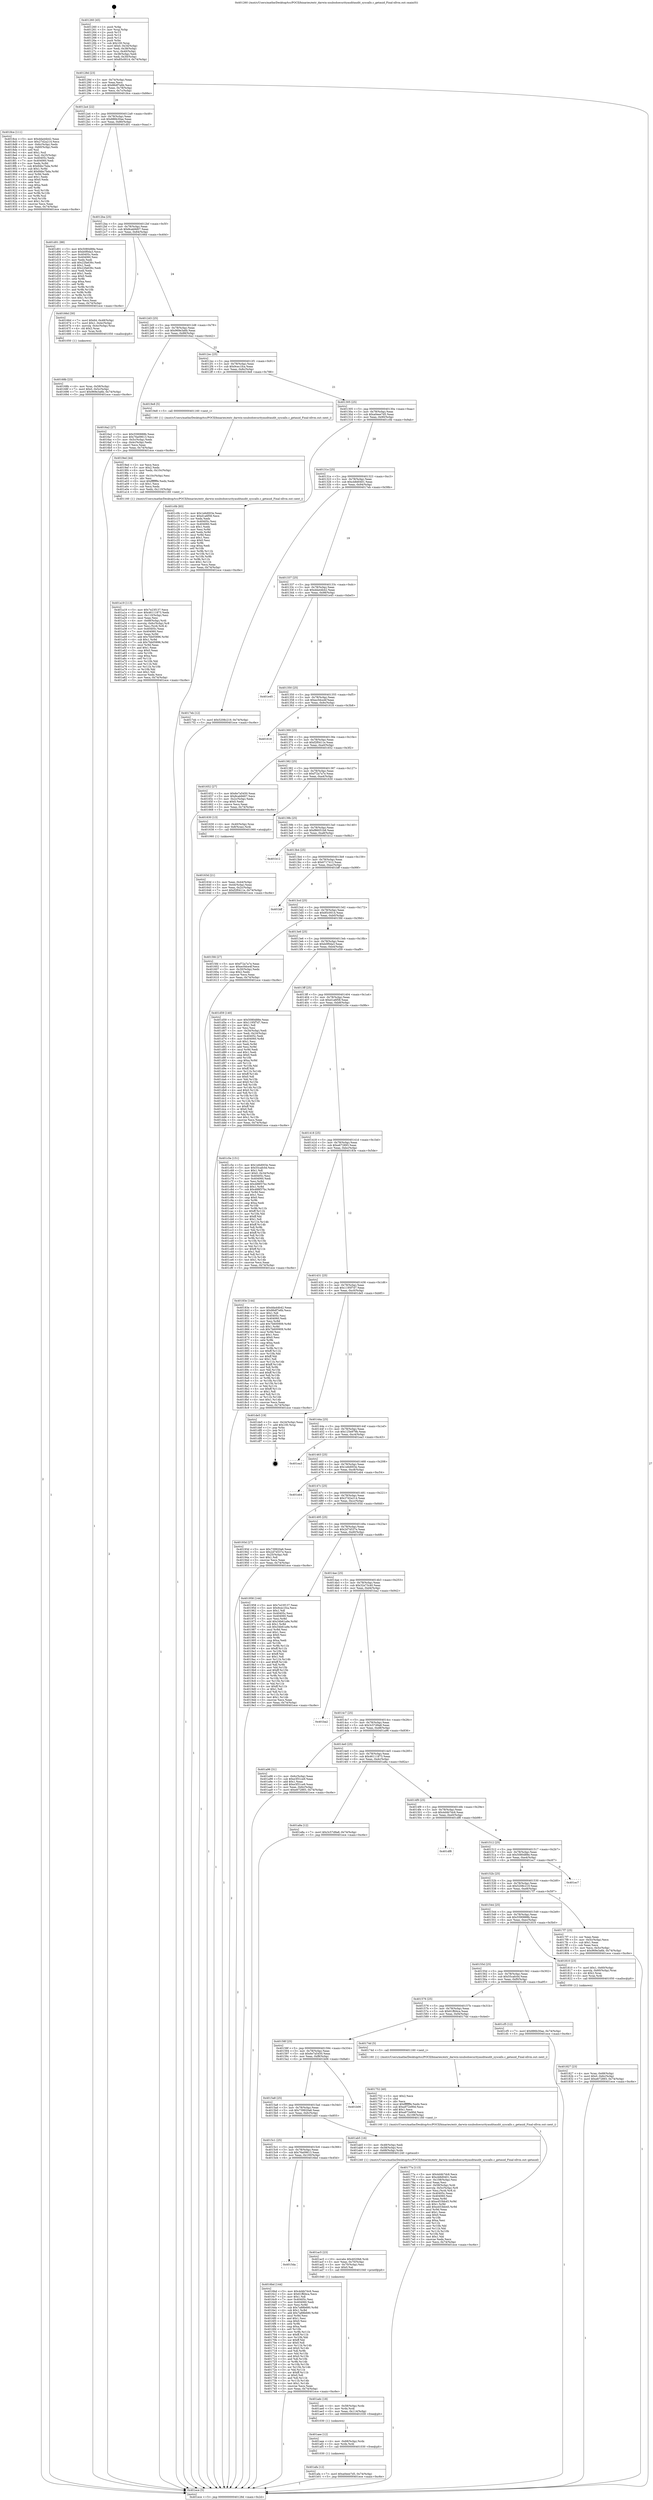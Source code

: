 digraph "0x401260" {
  label = "0x401260 (/mnt/c/Users/mathe/Desktop/tcc/POCII/binaries/extr_darwin-xnubsdsecurityauditaudit_syscalls.c_getauid_Final-ollvm.out::main(0))"
  labelloc = "t"
  node[shape=record]

  Entry [label="",width=0.3,height=0.3,shape=circle,fillcolor=black,style=filled]
  "0x40128d" [label="{
     0x40128d [23]\l
     | [instrs]\l
     &nbsp;&nbsp;0x40128d \<+3\>: mov -0x74(%rbp),%eax\l
     &nbsp;&nbsp;0x401290 \<+2\>: mov %eax,%ecx\l
     &nbsp;&nbsp;0x401292 \<+6\>: sub $0x86df7e6b,%ecx\l
     &nbsp;&nbsp;0x401298 \<+3\>: mov %eax,-0x78(%rbp)\l
     &nbsp;&nbsp;0x40129b \<+3\>: mov %ecx,-0x7c(%rbp)\l
     &nbsp;&nbsp;0x40129e \<+6\>: je 00000000004018ce \<main+0x66e\>\l
  }"]
  "0x4018ce" [label="{
     0x4018ce [111]\l
     | [instrs]\l
     &nbsp;&nbsp;0x4018ce \<+5\>: mov $0xdda44b42,%eax\l
     &nbsp;&nbsp;0x4018d3 \<+5\>: mov $0x27d2a214,%ecx\l
     &nbsp;&nbsp;0x4018d8 \<+3\>: mov -0x6c(%rbp),%edx\l
     &nbsp;&nbsp;0x4018db \<+3\>: cmp -0x60(%rbp),%edx\l
     &nbsp;&nbsp;0x4018de \<+4\>: setl %sil\l
     &nbsp;&nbsp;0x4018e2 \<+4\>: and $0x1,%sil\l
     &nbsp;&nbsp;0x4018e6 \<+4\>: mov %sil,-0x25(%rbp)\l
     &nbsp;&nbsp;0x4018ea \<+7\>: mov 0x40405c,%edx\l
     &nbsp;&nbsp;0x4018f1 \<+7\>: mov 0x404060,%edi\l
     &nbsp;&nbsp;0x4018f8 \<+3\>: mov %edx,%r8d\l
     &nbsp;&nbsp;0x4018fb \<+7\>: sub $0x84bc7bda,%r8d\l
     &nbsp;&nbsp;0x401902 \<+4\>: sub $0x1,%r8d\l
     &nbsp;&nbsp;0x401906 \<+7\>: add $0x84bc7bda,%r8d\l
     &nbsp;&nbsp;0x40190d \<+4\>: imul %r8d,%edx\l
     &nbsp;&nbsp;0x401911 \<+3\>: and $0x1,%edx\l
     &nbsp;&nbsp;0x401914 \<+3\>: cmp $0x0,%edx\l
     &nbsp;&nbsp;0x401917 \<+4\>: sete %sil\l
     &nbsp;&nbsp;0x40191b \<+3\>: cmp $0xa,%edi\l
     &nbsp;&nbsp;0x40191e \<+4\>: setl %r9b\l
     &nbsp;&nbsp;0x401922 \<+3\>: mov %sil,%r10b\l
     &nbsp;&nbsp;0x401925 \<+3\>: and %r9b,%r10b\l
     &nbsp;&nbsp;0x401928 \<+3\>: xor %r9b,%sil\l
     &nbsp;&nbsp;0x40192b \<+3\>: or %sil,%r10b\l
     &nbsp;&nbsp;0x40192e \<+4\>: test $0x1,%r10b\l
     &nbsp;&nbsp;0x401932 \<+3\>: cmovne %ecx,%eax\l
     &nbsp;&nbsp;0x401935 \<+3\>: mov %eax,-0x74(%rbp)\l
     &nbsp;&nbsp;0x401938 \<+5\>: jmp 0000000000401ece \<main+0xc6e\>\l
  }"]
  "0x4012a4" [label="{
     0x4012a4 [22]\l
     | [instrs]\l
     &nbsp;&nbsp;0x4012a4 \<+5\>: jmp 00000000004012a9 \<main+0x49\>\l
     &nbsp;&nbsp;0x4012a9 \<+3\>: mov -0x78(%rbp),%eax\l
     &nbsp;&nbsp;0x4012ac \<+5\>: sub $0x886b30ae,%eax\l
     &nbsp;&nbsp;0x4012b1 \<+3\>: mov %eax,-0x80(%rbp)\l
     &nbsp;&nbsp;0x4012b4 \<+6\>: je 0000000000401d01 \<main+0xaa1\>\l
  }"]
  Exit [label="",width=0.3,height=0.3,shape=circle,fillcolor=black,style=filled,peripheries=2]
  "0x401d01" [label="{
     0x401d01 [88]\l
     | [instrs]\l
     &nbsp;&nbsp;0x401d01 \<+5\>: mov $0x5080d88e,%eax\l
     &nbsp;&nbsp;0x401d06 \<+5\>: mov $0xb0f0da3,%ecx\l
     &nbsp;&nbsp;0x401d0b \<+7\>: mov 0x40405c,%edx\l
     &nbsp;&nbsp;0x401d12 \<+7\>: mov 0x404060,%esi\l
     &nbsp;&nbsp;0x401d19 \<+2\>: mov %edx,%edi\l
     &nbsp;&nbsp;0x401d1b \<+6\>: add $0x22fa636c,%edi\l
     &nbsp;&nbsp;0x401d21 \<+3\>: sub $0x1,%edi\l
     &nbsp;&nbsp;0x401d24 \<+6\>: sub $0x22fa636c,%edi\l
     &nbsp;&nbsp;0x401d2a \<+3\>: imul %edi,%edx\l
     &nbsp;&nbsp;0x401d2d \<+3\>: and $0x1,%edx\l
     &nbsp;&nbsp;0x401d30 \<+3\>: cmp $0x0,%edx\l
     &nbsp;&nbsp;0x401d33 \<+4\>: sete %r8b\l
     &nbsp;&nbsp;0x401d37 \<+3\>: cmp $0xa,%esi\l
     &nbsp;&nbsp;0x401d3a \<+4\>: setl %r9b\l
     &nbsp;&nbsp;0x401d3e \<+3\>: mov %r8b,%r10b\l
     &nbsp;&nbsp;0x401d41 \<+3\>: and %r9b,%r10b\l
     &nbsp;&nbsp;0x401d44 \<+3\>: xor %r9b,%r8b\l
     &nbsp;&nbsp;0x401d47 \<+3\>: or %r8b,%r10b\l
     &nbsp;&nbsp;0x401d4a \<+4\>: test $0x1,%r10b\l
     &nbsp;&nbsp;0x401d4e \<+3\>: cmovne %ecx,%eax\l
     &nbsp;&nbsp;0x401d51 \<+3\>: mov %eax,-0x74(%rbp)\l
     &nbsp;&nbsp;0x401d54 \<+5\>: jmp 0000000000401ece \<main+0xc6e\>\l
  }"]
  "0x4012ba" [label="{
     0x4012ba [25]\l
     | [instrs]\l
     &nbsp;&nbsp;0x4012ba \<+5\>: jmp 00000000004012bf \<main+0x5f\>\l
     &nbsp;&nbsp;0x4012bf \<+3\>: mov -0x78(%rbp),%eax\l
     &nbsp;&nbsp;0x4012c2 \<+5\>: sub $0x8cab9d07,%eax\l
     &nbsp;&nbsp;0x4012c7 \<+6\>: mov %eax,-0x84(%rbp)\l
     &nbsp;&nbsp;0x4012cd \<+6\>: je 000000000040166d \<main+0x40d\>\l
  }"]
  "0x401afa" [label="{
     0x401afa [12]\l
     | [instrs]\l
     &nbsp;&nbsp;0x401afa \<+7\>: movl $0xa0eee7d5,-0x74(%rbp)\l
     &nbsp;&nbsp;0x401b01 \<+5\>: jmp 0000000000401ece \<main+0xc6e\>\l
  }"]
  "0x40166d" [label="{
     0x40166d [30]\l
     | [instrs]\l
     &nbsp;&nbsp;0x40166d \<+7\>: movl $0x64,-0x48(%rbp)\l
     &nbsp;&nbsp;0x401674 \<+7\>: movl $0x1,-0x4c(%rbp)\l
     &nbsp;&nbsp;0x40167b \<+4\>: movslq -0x4c(%rbp),%rax\l
     &nbsp;&nbsp;0x40167f \<+4\>: shl $0x2,%rax\l
     &nbsp;&nbsp;0x401683 \<+3\>: mov %rax,%rdi\l
     &nbsp;&nbsp;0x401686 \<+5\>: call 0000000000401050 \<malloc@plt\>\l
     | [calls]\l
     &nbsp;&nbsp;0x401050 \{1\} (unknown)\l
  }"]
  "0x4012d3" [label="{
     0x4012d3 [25]\l
     | [instrs]\l
     &nbsp;&nbsp;0x4012d3 \<+5\>: jmp 00000000004012d8 \<main+0x78\>\l
     &nbsp;&nbsp;0x4012d8 \<+3\>: mov -0x78(%rbp),%eax\l
     &nbsp;&nbsp;0x4012db \<+5\>: sub $0x969e3a6b,%eax\l
     &nbsp;&nbsp;0x4012e0 \<+6\>: mov %eax,-0x88(%rbp)\l
     &nbsp;&nbsp;0x4012e6 \<+6\>: je 00000000004016a2 \<main+0x442\>\l
  }"]
  "0x401aee" [label="{
     0x401aee [12]\l
     | [instrs]\l
     &nbsp;&nbsp;0x401aee \<+4\>: mov -0x68(%rbp),%rdx\l
     &nbsp;&nbsp;0x401af2 \<+3\>: mov %rdx,%rdi\l
     &nbsp;&nbsp;0x401af5 \<+5\>: call 0000000000401030 \<free@plt\>\l
     | [calls]\l
     &nbsp;&nbsp;0x401030 \{1\} (unknown)\l
  }"]
  "0x4016a2" [label="{
     0x4016a2 [27]\l
     | [instrs]\l
     &nbsp;&nbsp;0x4016a2 \<+5\>: mov $0x5590888b,%eax\l
     &nbsp;&nbsp;0x4016a7 \<+5\>: mov $0x76a09613,%ecx\l
     &nbsp;&nbsp;0x4016ac \<+3\>: mov -0x5c(%rbp),%edx\l
     &nbsp;&nbsp;0x4016af \<+3\>: cmp -0x4c(%rbp),%edx\l
     &nbsp;&nbsp;0x4016b2 \<+3\>: cmovl %ecx,%eax\l
     &nbsp;&nbsp;0x4016b5 \<+3\>: mov %eax,-0x74(%rbp)\l
     &nbsp;&nbsp;0x4016b8 \<+5\>: jmp 0000000000401ece \<main+0xc6e\>\l
  }"]
  "0x4012ec" [label="{
     0x4012ec [25]\l
     | [instrs]\l
     &nbsp;&nbsp;0x4012ec \<+5\>: jmp 00000000004012f1 \<main+0x91\>\l
     &nbsp;&nbsp;0x4012f1 \<+3\>: mov -0x78(%rbp),%eax\l
     &nbsp;&nbsp;0x4012f4 \<+5\>: sub $0x9cec1fca,%eax\l
     &nbsp;&nbsp;0x4012f9 \<+6\>: mov %eax,-0x8c(%rbp)\l
     &nbsp;&nbsp;0x4012ff \<+6\>: je 00000000004019e8 \<main+0x788\>\l
  }"]
  "0x401adc" [label="{
     0x401adc [18]\l
     | [instrs]\l
     &nbsp;&nbsp;0x401adc \<+4\>: mov -0x58(%rbp),%rdx\l
     &nbsp;&nbsp;0x401ae0 \<+3\>: mov %rdx,%rdi\l
     &nbsp;&nbsp;0x401ae3 \<+6\>: mov %eax,-0x114(%rbp)\l
     &nbsp;&nbsp;0x401ae9 \<+5\>: call 0000000000401030 \<free@plt\>\l
     | [calls]\l
     &nbsp;&nbsp;0x401030 \{1\} (unknown)\l
  }"]
  "0x4019e8" [label="{
     0x4019e8 [5]\l
     | [instrs]\l
     &nbsp;&nbsp;0x4019e8 \<+5\>: call 0000000000401160 \<next_i\>\l
     | [calls]\l
     &nbsp;&nbsp;0x401160 \{1\} (/mnt/c/Users/mathe/Desktop/tcc/POCII/binaries/extr_darwin-xnubsdsecurityauditaudit_syscalls.c_getauid_Final-ollvm.out::next_i)\l
  }"]
  "0x401305" [label="{
     0x401305 [25]\l
     | [instrs]\l
     &nbsp;&nbsp;0x401305 \<+5\>: jmp 000000000040130a \<main+0xaa\>\l
     &nbsp;&nbsp;0x40130a \<+3\>: mov -0x78(%rbp),%eax\l
     &nbsp;&nbsp;0x40130d \<+5\>: sub $0xa0eee7d5,%eax\l
     &nbsp;&nbsp;0x401312 \<+6\>: mov %eax,-0x90(%rbp)\l
     &nbsp;&nbsp;0x401318 \<+6\>: je 0000000000401c0b \<main+0x9ab\>\l
  }"]
  "0x401ac5" [label="{
     0x401ac5 [23]\l
     | [instrs]\l
     &nbsp;&nbsp;0x401ac5 \<+10\>: movabs $0x4020b6,%rdi\l
     &nbsp;&nbsp;0x401acf \<+3\>: mov %eax,-0x70(%rbp)\l
     &nbsp;&nbsp;0x401ad2 \<+3\>: mov -0x70(%rbp),%esi\l
     &nbsp;&nbsp;0x401ad5 \<+2\>: mov $0x0,%al\l
     &nbsp;&nbsp;0x401ad7 \<+5\>: call 0000000000401040 \<printf@plt\>\l
     | [calls]\l
     &nbsp;&nbsp;0x401040 \{1\} (unknown)\l
  }"]
  "0x401c0b" [label="{
     0x401c0b [83]\l
     | [instrs]\l
     &nbsp;&nbsp;0x401c0b \<+5\>: mov $0x1e6d003e,%eax\l
     &nbsp;&nbsp;0x401c10 \<+5\>: mov $0xd1a6f58,%ecx\l
     &nbsp;&nbsp;0x401c15 \<+2\>: xor %edx,%edx\l
     &nbsp;&nbsp;0x401c17 \<+7\>: mov 0x40405c,%esi\l
     &nbsp;&nbsp;0x401c1e \<+7\>: mov 0x404060,%edi\l
     &nbsp;&nbsp;0x401c25 \<+3\>: sub $0x1,%edx\l
     &nbsp;&nbsp;0x401c28 \<+3\>: mov %esi,%r8d\l
     &nbsp;&nbsp;0x401c2b \<+3\>: add %edx,%r8d\l
     &nbsp;&nbsp;0x401c2e \<+4\>: imul %r8d,%esi\l
     &nbsp;&nbsp;0x401c32 \<+3\>: and $0x1,%esi\l
     &nbsp;&nbsp;0x401c35 \<+3\>: cmp $0x0,%esi\l
     &nbsp;&nbsp;0x401c38 \<+4\>: sete %r9b\l
     &nbsp;&nbsp;0x401c3c \<+3\>: cmp $0xa,%edi\l
     &nbsp;&nbsp;0x401c3f \<+4\>: setl %r10b\l
     &nbsp;&nbsp;0x401c43 \<+3\>: mov %r9b,%r11b\l
     &nbsp;&nbsp;0x401c46 \<+3\>: and %r10b,%r11b\l
     &nbsp;&nbsp;0x401c49 \<+3\>: xor %r10b,%r9b\l
     &nbsp;&nbsp;0x401c4c \<+3\>: or %r9b,%r11b\l
     &nbsp;&nbsp;0x401c4f \<+4\>: test $0x1,%r11b\l
     &nbsp;&nbsp;0x401c53 \<+3\>: cmovne %ecx,%eax\l
     &nbsp;&nbsp;0x401c56 \<+3\>: mov %eax,-0x74(%rbp)\l
     &nbsp;&nbsp;0x401c59 \<+5\>: jmp 0000000000401ece \<main+0xc6e\>\l
  }"]
  "0x40131e" [label="{
     0x40131e [25]\l
     | [instrs]\l
     &nbsp;&nbsp;0x40131e \<+5\>: jmp 0000000000401323 \<main+0xc3\>\l
     &nbsp;&nbsp;0x401323 \<+3\>: mov -0x78(%rbp),%eax\l
     &nbsp;&nbsp;0x401326 \<+5\>: sub $0xcb8d0401,%eax\l
     &nbsp;&nbsp;0x40132b \<+6\>: mov %eax,-0x94(%rbp)\l
     &nbsp;&nbsp;0x401331 \<+6\>: je 00000000004017eb \<main+0x58b\>\l
  }"]
  "0x401a19" [label="{
     0x401a19 [113]\l
     | [instrs]\l
     &nbsp;&nbsp;0x401a19 \<+5\>: mov $0x7e23f137,%ecx\l
     &nbsp;&nbsp;0x401a1e \<+5\>: mov $0x46111873,%edx\l
     &nbsp;&nbsp;0x401a23 \<+6\>: mov -0x110(%rbp),%esi\l
     &nbsp;&nbsp;0x401a29 \<+3\>: imul %eax,%esi\l
     &nbsp;&nbsp;0x401a2c \<+4\>: mov -0x68(%rbp),%rdi\l
     &nbsp;&nbsp;0x401a30 \<+4\>: movslq -0x6c(%rbp),%r8\l
     &nbsp;&nbsp;0x401a34 \<+4\>: mov %esi,(%rdi,%r8,4)\l
     &nbsp;&nbsp;0x401a38 \<+7\>: mov 0x40405c,%eax\l
     &nbsp;&nbsp;0x401a3f \<+7\>: mov 0x404060,%esi\l
     &nbsp;&nbsp;0x401a46 \<+3\>: mov %eax,%r9d\l
     &nbsp;&nbsp;0x401a49 \<+7\>: add $0x7bb05896,%r9d\l
     &nbsp;&nbsp;0x401a50 \<+4\>: sub $0x1,%r9d\l
     &nbsp;&nbsp;0x401a54 \<+7\>: sub $0x7bb05896,%r9d\l
     &nbsp;&nbsp;0x401a5b \<+4\>: imul %r9d,%eax\l
     &nbsp;&nbsp;0x401a5f \<+3\>: and $0x1,%eax\l
     &nbsp;&nbsp;0x401a62 \<+3\>: cmp $0x0,%eax\l
     &nbsp;&nbsp;0x401a65 \<+4\>: sete %r10b\l
     &nbsp;&nbsp;0x401a69 \<+3\>: cmp $0xa,%esi\l
     &nbsp;&nbsp;0x401a6c \<+4\>: setl %r11b\l
     &nbsp;&nbsp;0x401a70 \<+3\>: mov %r10b,%bl\l
     &nbsp;&nbsp;0x401a73 \<+3\>: and %r11b,%bl\l
     &nbsp;&nbsp;0x401a76 \<+3\>: xor %r11b,%r10b\l
     &nbsp;&nbsp;0x401a79 \<+3\>: or %r10b,%bl\l
     &nbsp;&nbsp;0x401a7c \<+3\>: test $0x1,%bl\l
     &nbsp;&nbsp;0x401a7f \<+3\>: cmovne %edx,%ecx\l
     &nbsp;&nbsp;0x401a82 \<+3\>: mov %ecx,-0x74(%rbp)\l
     &nbsp;&nbsp;0x401a85 \<+5\>: jmp 0000000000401ece \<main+0xc6e\>\l
  }"]
  "0x4017eb" [label="{
     0x4017eb [12]\l
     | [instrs]\l
     &nbsp;&nbsp;0x4017eb \<+7\>: movl $0x5208c219,-0x74(%rbp)\l
     &nbsp;&nbsp;0x4017f2 \<+5\>: jmp 0000000000401ece \<main+0xc6e\>\l
  }"]
  "0x401337" [label="{
     0x401337 [25]\l
     | [instrs]\l
     &nbsp;&nbsp;0x401337 \<+5\>: jmp 000000000040133c \<main+0xdc\>\l
     &nbsp;&nbsp;0x40133c \<+3\>: mov -0x78(%rbp),%eax\l
     &nbsp;&nbsp;0x40133f \<+5\>: sub $0xdda44b42,%eax\l
     &nbsp;&nbsp;0x401344 \<+6\>: mov %eax,-0x98(%rbp)\l
     &nbsp;&nbsp;0x40134a \<+6\>: je 0000000000401e45 \<main+0xbe5\>\l
  }"]
  "0x4019ed" [label="{
     0x4019ed [44]\l
     | [instrs]\l
     &nbsp;&nbsp;0x4019ed \<+2\>: xor %ecx,%ecx\l
     &nbsp;&nbsp;0x4019ef \<+5\>: mov $0x2,%edx\l
     &nbsp;&nbsp;0x4019f4 \<+6\>: mov %edx,-0x10c(%rbp)\l
     &nbsp;&nbsp;0x4019fa \<+1\>: cltd\l
     &nbsp;&nbsp;0x4019fb \<+6\>: mov -0x10c(%rbp),%esi\l
     &nbsp;&nbsp;0x401a01 \<+2\>: idiv %esi\l
     &nbsp;&nbsp;0x401a03 \<+6\>: imul $0xfffffffe,%edx,%edx\l
     &nbsp;&nbsp;0x401a09 \<+3\>: sub $0x1,%ecx\l
     &nbsp;&nbsp;0x401a0c \<+2\>: sub %ecx,%edx\l
     &nbsp;&nbsp;0x401a0e \<+6\>: mov %edx,-0x110(%rbp)\l
     &nbsp;&nbsp;0x401a14 \<+5\>: call 0000000000401160 \<next_i\>\l
     | [calls]\l
     &nbsp;&nbsp;0x401160 \{1\} (/mnt/c/Users/mathe/Desktop/tcc/POCII/binaries/extr_darwin-xnubsdsecurityauditaudit_syscalls.c_getauid_Final-ollvm.out::next_i)\l
  }"]
  "0x401e45" [label="{
     0x401e45\l
  }", style=dashed]
  "0x401350" [label="{
     0x401350 [25]\l
     | [instrs]\l
     &nbsp;&nbsp;0x401350 \<+5\>: jmp 0000000000401355 \<main+0xf5\>\l
     &nbsp;&nbsp;0x401355 \<+3\>: mov -0x78(%rbp),%eax\l
     &nbsp;&nbsp;0x401358 \<+5\>: sub $0xec0dce4f,%eax\l
     &nbsp;&nbsp;0x40135d \<+6\>: mov %eax,-0x9c(%rbp)\l
     &nbsp;&nbsp;0x401363 \<+6\>: je 0000000000401618 \<main+0x3b8\>\l
  }"]
  "0x401827" [label="{
     0x401827 [23]\l
     | [instrs]\l
     &nbsp;&nbsp;0x401827 \<+4\>: mov %rax,-0x68(%rbp)\l
     &nbsp;&nbsp;0x40182b \<+7\>: movl $0x0,-0x6c(%rbp)\l
     &nbsp;&nbsp;0x401832 \<+7\>: movl $0xe672893,-0x74(%rbp)\l
     &nbsp;&nbsp;0x401839 \<+5\>: jmp 0000000000401ece \<main+0xc6e\>\l
  }"]
  "0x401618" [label="{
     0x401618\l
  }", style=dashed]
  "0x401369" [label="{
     0x401369 [25]\l
     | [instrs]\l
     &nbsp;&nbsp;0x401369 \<+5\>: jmp 000000000040136e \<main+0x10e\>\l
     &nbsp;&nbsp;0x40136e \<+3\>: mov -0x78(%rbp),%eax\l
     &nbsp;&nbsp;0x401371 \<+5\>: sub $0xf2f0411e,%eax\l
     &nbsp;&nbsp;0x401376 \<+6\>: mov %eax,-0xa0(%rbp)\l
     &nbsp;&nbsp;0x40137c \<+6\>: je 0000000000401652 \<main+0x3f2\>\l
  }"]
  "0x40177a" [label="{
     0x40177a [113]\l
     | [instrs]\l
     &nbsp;&nbsp;0x40177a \<+5\>: mov $0x4d4b7dc6,%ecx\l
     &nbsp;&nbsp;0x40177f \<+5\>: mov $0xcb8d0401,%edx\l
     &nbsp;&nbsp;0x401784 \<+6\>: mov -0x108(%rbp),%esi\l
     &nbsp;&nbsp;0x40178a \<+3\>: imul %eax,%esi\l
     &nbsp;&nbsp;0x40178d \<+4\>: mov -0x58(%rbp),%rdi\l
     &nbsp;&nbsp;0x401791 \<+4\>: movslq -0x5c(%rbp),%r8\l
     &nbsp;&nbsp;0x401795 \<+4\>: mov %esi,(%rdi,%r8,4)\l
     &nbsp;&nbsp;0x401799 \<+7\>: mov 0x40405c,%eax\l
     &nbsp;&nbsp;0x4017a0 \<+7\>: mov 0x404060,%esi\l
     &nbsp;&nbsp;0x4017a7 \<+3\>: mov %eax,%r9d\l
     &nbsp;&nbsp;0x4017aa \<+7\>: sub $0xe453bb45,%r9d\l
     &nbsp;&nbsp;0x4017b1 \<+4\>: sub $0x1,%r9d\l
     &nbsp;&nbsp;0x4017b5 \<+7\>: add $0xe453bb45,%r9d\l
     &nbsp;&nbsp;0x4017bc \<+4\>: imul %r9d,%eax\l
     &nbsp;&nbsp;0x4017c0 \<+3\>: and $0x1,%eax\l
     &nbsp;&nbsp;0x4017c3 \<+3\>: cmp $0x0,%eax\l
     &nbsp;&nbsp;0x4017c6 \<+4\>: sete %r10b\l
     &nbsp;&nbsp;0x4017ca \<+3\>: cmp $0xa,%esi\l
     &nbsp;&nbsp;0x4017cd \<+4\>: setl %r11b\l
     &nbsp;&nbsp;0x4017d1 \<+3\>: mov %r10b,%bl\l
     &nbsp;&nbsp;0x4017d4 \<+3\>: and %r11b,%bl\l
     &nbsp;&nbsp;0x4017d7 \<+3\>: xor %r11b,%r10b\l
     &nbsp;&nbsp;0x4017da \<+3\>: or %r10b,%bl\l
     &nbsp;&nbsp;0x4017dd \<+3\>: test $0x1,%bl\l
     &nbsp;&nbsp;0x4017e0 \<+3\>: cmovne %edx,%ecx\l
     &nbsp;&nbsp;0x4017e3 \<+3\>: mov %ecx,-0x74(%rbp)\l
     &nbsp;&nbsp;0x4017e6 \<+5\>: jmp 0000000000401ece \<main+0xc6e\>\l
  }"]
  "0x401652" [label="{
     0x401652 [27]\l
     | [instrs]\l
     &nbsp;&nbsp;0x401652 \<+5\>: mov $0x6e7a5450,%eax\l
     &nbsp;&nbsp;0x401657 \<+5\>: mov $0x8cab9d07,%ecx\l
     &nbsp;&nbsp;0x40165c \<+3\>: mov -0x2c(%rbp),%edx\l
     &nbsp;&nbsp;0x40165f \<+3\>: cmp $0x0,%edx\l
     &nbsp;&nbsp;0x401662 \<+3\>: cmove %ecx,%eax\l
     &nbsp;&nbsp;0x401665 \<+3\>: mov %eax,-0x74(%rbp)\l
     &nbsp;&nbsp;0x401668 \<+5\>: jmp 0000000000401ece \<main+0xc6e\>\l
  }"]
  "0x401382" [label="{
     0x401382 [25]\l
     | [instrs]\l
     &nbsp;&nbsp;0x401382 \<+5\>: jmp 0000000000401387 \<main+0x127\>\l
     &nbsp;&nbsp;0x401387 \<+3\>: mov -0x78(%rbp),%eax\l
     &nbsp;&nbsp;0x40138a \<+5\>: sub $0xf72a7a7e,%eax\l
     &nbsp;&nbsp;0x40138f \<+6\>: mov %eax,-0xa4(%rbp)\l
     &nbsp;&nbsp;0x401395 \<+6\>: je 0000000000401630 \<main+0x3d0\>\l
  }"]
  "0x401752" [label="{
     0x401752 [40]\l
     | [instrs]\l
     &nbsp;&nbsp;0x401752 \<+5\>: mov $0x2,%ecx\l
     &nbsp;&nbsp;0x401757 \<+1\>: cltd\l
     &nbsp;&nbsp;0x401758 \<+2\>: idiv %ecx\l
     &nbsp;&nbsp;0x40175a \<+6\>: imul $0xfffffffe,%edx,%ecx\l
     &nbsp;&nbsp;0x401760 \<+6\>: sub $0xa972e90d,%ecx\l
     &nbsp;&nbsp;0x401766 \<+3\>: add $0x1,%ecx\l
     &nbsp;&nbsp;0x401769 \<+6\>: add $0xa972e90d,%ecx\l
     &nbsp;&nbsp;0x40176f \<+6\>: mov %ecx,-0x108(%rbp)\l
     &nbsp;&nbsp;0x401775 \<+5\>: call 0000000000401160 \<next_i\>\l
     | [calls]\l
     &nbsp;&nbsp;0x401160 \{1\} (/mnt/c/Users/mathe/Desktop/tcc/POCII/binaries/extr_darwin-xnubsdsecurityauditaudit_syscalls.c_getauid_Final-ollvm.out::next_i)\l
  }"]
  "0x401630" [label="{
     0x401630 [13]\l
     | [instrs]\l
     &nbsp;&nbsp;0x401630 \<+4\>: mov -0x40(%rbp),%rax\l
     &nbsp;&nbsp;0x401634 \<+4\>: mov 0x8(%rax),%rdi\l
     &nbsp;&nbsp;0x401638 \<+5\>: call 0000000000401060 \<atoi@plt\>\l
     | [calls]\l
     &nbsp;&nbsp;0x401060 \{1\} (unknown)\l
  }"]
  "0x40139b" [label="{
     0x40139b [25]\l
     | [instrs]\l
     &nbsp;&nbsp;0x40139b \<+5\>: jmp 00000000004013a0 \<main+0x140\>\l
     &nbsp;&nbsp;0x4013a0 \<+3\>: mov -0x78(%rbp),%eax\l
     &nbsp;&nbsp;0x4013a3 \<+5\>: sub $0xf86051b8,%eax\l
     &nbsp;&nbsp;0x4013a8 \<+6\>: mov %eax,-0xa8(%rbp)\l
     &nbsp;&nbsp;0x4013ae \<+6\>: je 0000000000401b12 \<main+0x8b2\>\l
  }"]
  "0x4015da" [label="{
     0x4015da\l
  }", style=dashed]
  "0x401b12" [label="{
     0x401b12\l
  }", style=dashed]
  "0x4013b4" [label="{
     0x4013b4 [25]\l
     | [instrs]\l
     &nbsp;&nbsp;0x4013b4 \<+5\>: jmp 00000000004013b9 \<main+0x159\>\l
     &nbsp;&nbsp;0x4013b9 \<+3\>: mov -0x78(%rbp),%eax\l
     &nbsp;&nbsp;0x4013bc \<+5\>: sub $0x6717412,%eax\l
     &nbsp;&nbsp;0x4013c1 \<+6\>: mov %eax,-0xac(%rbp)\l
     &nbsp;&nbsp;0x4013c7 \<+6\>: je 0000000000401bff \<main+0x99f\>\l
  }"]
  "0x4016bd" [label="{
     0x4016bd [144]\l
     | [instrs]\l
     &nbsp;&nbsp;0x4016bd \<+5\>: mov $0x4d4b7dc6,%eax\l
     &nbsp;&nbsp;0x4016c2 \<+5\>: mov $0x61ffd4ca,%ecx\l
     &nbsp;&nbsp;0x4016c7 \<+2\>: mov $0x1,%dl\l
     &nbsp;&nbsp;0x4016c9 \<+7\>: mov 0x40405c,%esi\l
     &nbsp;&nbsp;0x4016d0 \<+7\>: mov 0x404060,%edi\l
     &nbsp;&nbsp;0x4016d7 \<+3\>: mov %esi,%r8d\l
     &nbsp;&nbsp;0x4016da \<+7\>: sub $0x7a88b680,%r8d\l
     &nbsp;&nbsp;0x4016e1 \<+4\>: sub $0x1,%r8d\l
     &nbsp;&nbsp;0x4016e5 \<+7\>: add $0x7a88b680,%r8d\l
     &nbsp;&nbsp;0x4016ec \<+4\>: imul %r8d,%esi\l
     &nbsp;&nbsp;0x4016f0 \<+3\>: and $0x1,%esi\l
     &nbsp;&nbsp;0x4016f3 \<+3\>: cmp $0x0,%esi\l
     &nbsp;&nbsp;0x4016f6 \<+4\>: sete %r9b\l
     &nbsp;&nbsp;0x4016fa \<+3\>: cmp $0xa,%edi\l
     &nbsp;&nbsp;0x4016fd \<+4\>: setl %r10b\l
     &nbsp;&nbsp;0x401701 \<+3\>: mov %r9b,%r11b\l
     &nbsp;&nbsp;0x401704 \<+4\>: xor $0xff,%r11b\l
     &nbsp;&nbsp;0x401708 \<+3\>: mov %r10b,%bl\l
     &nbsp;&nbsp;0x40170b \<+3\>: xor $0xff,%bl\l
     &nbsp;&nbsp;0x40170e \<+3\>: xor $0x0,%dl\l
     &nbsp;&nbsp;0x401711 \<+3\>: mov %r11b,%r14b\l
     &nbsp;&nbsp;0x401714 \<+4\>: and $0x0,%r14b\l
     &nbsp;&nbsp;0x401718 \<+3\>: and %dl,%r9b\l
     &nbsp;&nbsp;0x40171b \<+3\>: mov %bl,%r15b\l
     &nbsp;&nbsp;0x40171e \<+4\>: and $0x0,%r15b\l
     &nbsp;&nbsp;0x401722 \<+3\>: and %dl,%r10b\l
     &nbsp;&nbsp;0x401725 \<+3\>: or %r9b,%r14b\l
     &nbsp;&nbsp;0x401728 \<+3\>: or %r10b,%r15b\l
     &nbsp;&nbsp;0x40172b \<+3\>: xor %r15b,%r14b\l
     &nbsp;&nbsp;0x40172e \<+3\>: or %bl,%r11b\l
     &nbsp;&nbsp;0x401731 \<+4\>: xor $0xff,%r11b\l
     &nbsp;&nbsp;0x401735 \<+3\>: or $0x0,%dl\l
     &nbsp;&nbsp;0x401738 \<+3\>: and %dl,%r11b\l
     &nbsp;&nbsp;0x40173b \<+3\>: or %r11b,%r14b\l
     &nbsp;&nbsp;0x40173e \<+4\>: test $0x1,%r14b\l
     &nbsp;&nbsp;0x401742 \<+3\>: cmovne %ecx,%eax\l
     &nbsp;&nbsp;0x401745 \<+3\>: mov %eax,-0x74(%rbp)\l
     &nbsp;&nbsp;0x401748 \<+5\>: jmp 0000000000401ece \<main+0xc6e\>\l
  }"]
  "0x401bff" [label="{
     0x401bff\l
  }", style=dashed]
  "0x4013cd" [label="{
     0x4013cd [25]\l
     | [instrs]\l
     &nbsp;&nbsp;0x4013cd \<+5\>: jmp 00000000004013d2 \<main+0x172\>\l
     &nbsp;&nbsp;0x4013d2 \<+3\>: mov -0x78(%rbp),%eax\l
     &nbsp;&nbsp;0x4013d5 \<+5\>: sub $0x85c0014,%eax\l
     &nbsp;&nbsp;0x4013da \<+6\>: mov %eax,-0xb0(%rbp)\l
     &nbsp;&nbsp;0x4013e0 \<+6\>: je 00000000004015fd \<main+0x39d\>\l
  }"]
  "0x4015c1" [label="{
     0x4015c1 [25]\l
     | [instrs]\l
     &nbsp;&nbsp;0x4015c1 \<+5\>: jmp 00000000004015c6 \<main+0x366\>\l
     &nbsp;&nbsp;0x4015c6 \<+3\>: mov -0x78(%rbp),%eax\l
     &nbsp;&nbsp;0x4015c9 \<+5\>: sub $0x76a09613,%eax\l
     &nbsp;&nbsp;0x4015ce \<+6\>: mov %eax,-0x100(%rbp)\l
     &nbsp;&nbsp;0x4015d4 \<+6\>: je 00000000004016bd \<main+0x45d\>\l
  }"]
  "0x4015fd" [label="{
     0x4015fd [27]\l
     | [instrs]\l
     &nbsp;&nbsp;0x4015fd \<+5\>: mov $0xf72a7a7e,%eax\l
     &nbsp;&nbsp;0x401602 \<+5\>: mov $0xec0dce4f,%ecx\l
     &nbsp;&nbsp;0x401607 \<+3\>: mov -0x30(%rbp),%edx\l
     &nbsp;&nbsp;0x40160a \<+3\>: cmp $0x2,%edx\l
     &nbsp;&nbsp;0x40160d \<+3\>: cmovne %ecx,%eax\l
     &nbsp;&nbsp;0x401610 \<+3\>: mov %eax,-0x74(%rbp)\l
     &nbsp;&nbsp;0x401613 \<+5\>: jmp 0000000000401ece \<main+0xc6e\>\l
  }"]
  "0x4013e6" [label="{
     0x4013e6 [25]\l
     | [instrs]\l
     &nbsp;&nbsp;0x4013e6 \<+5\>: jmp 00000000004013eb \<main+0x18b\>\l
     &nbsp;&nbsp;0x4013eb \<+3\>: mov -0x78(%rbp),%eax\l
     &nbsp;&nbsp;0x4013ee \<+5\>: sub $0xb0f0da3,%eax\l
     &nbsp;&nbsp;0x4013f3 \<+6\>: mov %eax,-0xb4(%rbp)\l
     &nbsp;&nbsp;0x4013f9 \<+6\>: je 0000000000401d59 \<main+0xaf9\>\l
  }"]
  "0x401ece" [label="{
     0x401ece [5]\l
     | [instrs]\l
     &nbsp;&nbsp;0x401ece \<+5\>: jmp 000000000040128d \<main+0x2d\>\l
  }"]
  "0x401260" [label="{
     0x401260 [45]\l
     | [instrs]\l
     &nbsp;&nbsp;0x401260 \<+1\>: push %rbp\l
     &nbsp;&nbsp;0x401261 \<+3\>: mov %rsp,%rbp\l
     &nbsp;&nbsp;0x401264 \<+2\>: push %r15\l
     &nbsp;&nbsp;0x401266 \<+2\>: push %r14\l
     &nbsp;&nbsp;0x401268 \<+2\>: push %r12\l
     &nbsp;&nbsp;0x40126a \<+1\>: push %rbx\l
     &nbsp;&nbsp;0x40126b \<+7\>: sub $0x100,%rsp\l
     &nbsp;&nbsp;0x401272 \<+7\>: movl $0x0,-0x34(%rbp)\l
     &nbsp;&nbsp;0x401279 \<+3\>: mov %edi,-0x38(%rbp)\l
     &nbsp;&nbsp;0x40127c \<+4\>: mov %rsi,-0x40(%rbp)\l
     &nbsp;&nbsp;0x401280 \<+3\>: mov -0x38(%rbp),%edi\l
     &nbsp;&nbsp;0x401283 \<+3\>: mov %edi,-0x30(%rbp)\l
     &nbsp;&nbsp;0x401286 \<+7\>: movl $0x85c0014,-0x74(%rbp)\l
  }"]
  "0x40163d" [label="{
     0x40163d [21]\l
     | [instrs]\l
     &nbsp;&nbsp;0x40163d \<+3\>: mov %eax,-0x44(%rbp)\l
     &nbsp;&nbsp;0x401640 \<+3\>: mov -0x44(%rbp),%eax\l
     &nbsp;&nbsp;0x401643 \<+3\>: mov %eax,-0x2c(%rbp)\l
     &nbsp;&nbsp;0x401646 \<+7\>: movl $0xf2f0411e,-0x74(%rbp)\l
     &nbsp;&nbsp;0x40164d \<+5\>: jmp 0000000000401ece \<main+0xc6e\>\l
  }"]
  "0x40168b" [label="{
     0x40168b [23]\l
     | [instrs]\l
     &nbsp;&nbsp;0x40168b \<+4\>: mov %rax,-0x58(%rbp)\l
     &nbsp;&nbsp;0x40168f \<+7\>: movl $0x0,-0x5c(%rbp)\l
     &nbsp;&nbsp;0x401696 \<+7\>: movl $0x969e3a6b,-0x74(%rbp)\l
     &nbsp;&nbsp;0x40169d \<+5\>: jmp 0000000000401ece \<main+0xc6e\>\l
  }"]
  "0x401ab5" [label="{
     0x401ab5 [16]\l
     | [instrs]\l
     &nbsp;&nbsp;0x401ab5 \<+3\>: mov -0x48(%rbp),%edi\l
     &nbsp;&nbsp;0x401ab8 \<+4\>: mov -0x58(%rbp),%rsi\l
     &nbsp;&nbsp;0x401abc \<+4\>: mov -0x68(%rbp),%rdx\l
     &nbsp;&nbsp;0x401ac0 \<+5\>: call 0000000000401240 \<getauid\>\l
     | [calls]\l
     &nbsp;&nbsp;0x401240 \{1\} (/mnt/c/Users/mathe/Desktop/tcc/POCII/binaries/extr_darwin-xnubsdsecurityauditaudit_syscalls.c_getauid_Final-ollvm.out::getauid)\l
  }"]
  "0x401d59" [label="{
     0x401d59 [140]\l
     | [instrs]\l
     &nbsp;&nbsp;0x401d59 \<+5\>: mov $0x5080d88e,%eax\l
     &nbsp;&nbsp;0x401d5e \<+5\>: mov $0x1195f7d7,%ecx\l
     &nbsp;&nbsp;0x401d63 \<+2\>: mov $0x1,%dl\l
     &nbsp;&nbsp;0x401d65 \<+2\>: xor %esi,%esi\l
     &nbsp;&nbsp;0x401d67 \<+3\>: mov -0x34(%rbp),%edi\l
     &nbsp;&nbsp;0x401d6a \<+3\>: mov %edi,-0x24(%rbp)\l
     &nbsp;&nbsp;0x401d6d \<+7\>: mov 0x40405c,%edi\l
     &nbsp;&nbsp;0x401d74 \<+8\>: mov 0x404060,%r8d\l
     &nbsp;&nbsp;0x401d7c \<+3\>: sub $0x1,%esi\l
     &nbsp;&nbsp;0x401d7f \<+3\>: mov %edi,%r9d\l
     &nbsp;&nbsp;0x401d82 \<+3\>: add %esi,%r9d\l
     &nbsp;&nbsp;0x401d85 \<+4\>: imul %r9d,%edi\l
     &nbsp;&nbsp;0x401d89 \<+3\>: and $0x1,%edi\l
     &nbsp;&nbsp;0x401d8c \<+3\>: cmp $0x0,%edi\l
     &nbsp;&nbsp;0x401d8f \<+4\>: sete %r10b\l
     &nbsp;&nbsp;0x401d93 \<+4\>: cmp $0xa,%r8d\l
     &nbsp;&nbsp;0x401d97 \<+4\>: setl %r11b\l
     &nbsp;&nbsp;0x401d9b \<+3\>: mov %r10b,%bl\l
     &nbsp;&nbsp;0x401d9e \<+3\>: xor $0xff,%bl\l
     &nbsp;&nbsp;0x401da1 \<+3\>: mov %r11b,%r14b\l
     &nbsp;&nbsp;0x401da4 \<+4\>: xor $0xff,%r14b\l
     &nbsp;&nbsp;0x401da8 \<+3\>: xor $0x0,%dl\l
     &nbsp;&nbsp;0x401dab \<+3\>: mov %bl,%r15b\l
     &nbsp;&nbsp;0x401dae \<+4\>: and $0x0,%r15b\l
     &nbsp;&nbsp;0x401db2 \<+3\>: and %dl,%r10b\l
     &nbsp;&nbsp;0x401db5 \<+3\>: mov %r14b,%r12b\l
     &nbsp;&nbsp;0x401db8 \<+4\>: and $0x0,%r12b\l
     &nbsp;&nbsp;0x401dbc \<+3\>: and %dl,%r11b\l
     &nbsp;&nbsp;0x401dbf \<+3\>: or %r10b,%r15b\l
     &nbsp;&nbsp;0x401dc2 \<+3\>: or %r11b,%r12b\l
     &nbsp;&nbsp;0x401dc5 \<+3\>: xor %r12b,%r15b\l
     &nbsp;&nbsp;0x401dc8 \<+3\>: or %r14b,%bl\l
     &nbsp;&nbsp;0x401dcb \<+3\>: xor $0xff,%bl\l
     &nbsp;&nbsp;0x401dce \<+3\>: or $0x0,%dl\l
     &nbsp;&nbsp;0x401dd1 \<+2\>: and %dl,%bl\l
     &nbsp;&nbsp;0x401dd3 \<+3\>: or %bl,%r15b\l
     &nbsp;&nbsp;0x401dd6 \<+4\>: test $0x1,%r15b\l
     &nbsp;&nbsp;0x401dda \<+3\>: cmovne %ecx,%eax\l
     &nbsp;&nbsp;0x401ddd \<+3\>: mov %eax,-0x74(%rbp)\l
     &nbsp;&nbsp;0x401de0 \<+5\>: jmp 0000000000401ece \<main+0xc6e\>\l
  }"]
  "0x4013ff" [label="{
     0x4013ff [25]\l
     | [instrs]\l
     &nbsp;&nbsp;0x4013ff \<+5\>: jmp 0000000000401404 \<main+0x1a4\>\l
     &nbsp;&nbsp;0x401404 \<+3\>: mov -0x78(%rbp),%eax\l
     &nbsp;&nbsp;0x401407 \<+5\>: sub $0xd1a6f58,%eax\l
     &nbsp;&nbsp;0x40140c \<+6\>: mov %eax,-0xb8(%rbp)\l
     &nbsp;&nbsp;0x401412 \<+6\>: je 0000000000401c5e \<main+0x9fe\>\l
  }"]
  "0x4015a8" [label="{
     0x4015a8 [25]\l
     | [instrs]\l
     &nbsp;&nbsp;0x4015a8 \<+5\>: jmp 00000000004015ad \<main+0x34d\>\l
     &nbsp;&nbsp;0x4015ad \<+3\>: mov -0x78(%rbp),%eax\l
     &nbsp;&nbsp;0x4015b0 \<+5\>: sub $0x739920a6,%eax\l
     &nbsp;&nbsp;0x4015b5 \<+6\>: mov %eax,-0xfc(%rbp)\l
     &nbsp;&nbsp;0x4015bb \<+6\>: je 0000000000401ab5 \<main+0x855\>\l
  }"]
  "0x401c5e" [label="{
     0x401c5e [151]\l
     | [instrs]\l
     &nbsp;&nbsp;0x401c5e \<+5\>: mov $0x1e6d003e,%eax\l
     &nbsp;&nbsp;0x401c63 \<+5\>: mov $0x55cafc0d,%ecx\l
     &nbsp;&nbsp;0x401c68 \<+2\>: mov $0x1,%dl\l
     &nbsp;&nbsp;0x401c6a \<+7\>: movl $0x0,-0x34(%rbp)\l
     &nbsp;&nbsp;0x401c71 \<+7\>: mov 0x40405c,%esi\l
     &nbsp;&nbsp;0x401c78 \<+7\>: mov 0x404060,%edi\l
     &nbsp;&nbsp;0x401c7f \<+3\>: mov %esi,%r8d\l
     &nbsp;&nbsp;0x401c82 \<+7\>: add $0x488f37bc,%r8d\l
     &nbsp;&nbsp;0x401c89 \<+4\>: sub $0x1,%r8d\l
     &nbsp;&nbsp;0x401c8d \<+7\>: sub $0x488f37bc,%r8d\l
     &nbsp;&nbsp;0x401c94 \<+4\>: imul %r8d,%esi\l
     &nbsp;&nbsp;0x401c98 \<+3\>: and $0x1,%esi\l
     &nbsp;&nbsp;0x401c9b \<+3\>: cmp $0x0,%esi\l
     &nbsp;&nbsp;0x401c9e \<+4\>: sete %r9b\l
     &nbsp;&nbsp;0x401ca2 \<+3\>: cmp $0xa,%edi\l
     &nbsp;&nbsp;0x401ca5 \<+4\>: setl %r10b\l
     &nbsp;&nbsp;0x401ca9 \<+3\>: mov %r9b,%r11b\l
     &nbsp;&nbsp;0x401cac \<+4\>: xor $0xff,%r11b\l
     &nbsp;&nbsp;0x401cb0 \<+3\>: mov %r10b,%bl\l
     &nbsp;&nbsp;0x401cb3 \<+3\>: xor $0xff,%bl\l
     &nbsp;&nbsp;0x401cb6 \<+3\>: xor $0x1,%dl\l
     &nbsp;&nbsp;0x401cb9 \<+3\>: mov %r11b,%r14b\l
     &nbsp;&nbsp;0x401cbc \<+4\>: and $0xff,%r14b\l
     &nbsp;&nbsp;0x401cc0 \<+3\>: and %dl,%r9b\l
     &nbsp;&nbsp;0x401cc3 \<+3\>: mov %bl,%r15b\l
     &nbsp;&nbsp;0x401cc6 \<+4\>: and $0xff,%r15b\l
     &nbsp;&nbsp;0x401cca \<+3\>: and %dl,%r10b\l
     &nbsp;&nbsp;0x401ccd \<+3\>: or %r9b,%r14b\l
     &nbsp;&nbsp;0x401cd0 \<+3\>: or %r10b,%r15b\l
     &nbsp;&nbsp;0x401cd3 \<+3\>: xor %r15b,%r14b\l
     &nbsp;&nbsp;0x401cd6 \<+3\>: or %bl,%r11b\l
     &nbsp;&nbsp;0x401cd9 \<+4\>: xor $0xff,%r11b\l
     &nbsp;&nbsp;0x401cdd \<+3\>: or $0x1,%dl\l
     &nbsp;&nbsp;0x401ce0 \<+3\>: and %dl,%r11b\l
     &nbsp;&nbsp;0x401ce3 \<+3\>: or %r11b,%r14b\l
     &nbsp;&nbsp;0x401ce6 \<+4\>: test $0x1,%r14b\l
     &nbsp;&nbsp;0x401cea \<+3\>: cmovne %ecx,%eax\l
     &nbsp;&nbsp;0x401ced \<+3\>: mov %eax,-0x74(%rbp)\l
     &nbsp;&nbsp;0x401cf0 \<+5\>: jmp 0000000000401ece \<main+0xc6e\>\l
  }"]
  "0x401418" [label="{
     0x401418 [25]\l
     | [instrs]\l
     &nbsp;&nbsp;0x401418 \<+5\>: jmp 000000000040141d \<main+0x1bd\>\l
     &nbsp;&nbsp;0x40141d \<+3\>: mov -0x78(%rbp),%eax\l
     &nbsp;&nbsp;0x401420 \<+5\>: sub $0xe672893,%eax\l
     &nbsp;&nbsp;0x401425 \<+6\>: mov %eax,-0xbc(%rbp)\l
     &nbsp;&nbsp;0x40142b \<+6\>: je 000000000040183e \<main+0x5de\>\l
  }"]
  "0x401b06" [label="{
     0x401b06\l
  }", style=dashed]
  "0x40183e" [label="{
     0x40183e [144]\l
     | [instrs]\l
     &nbsp;&nbsp;0x40183e \<+5\>: mov $0xdda44b42,%eax\l
     &nbsp;&nbsp;0x401843 \<+5\>: mov $0x86df7e6b,%ecx\l
     &nbsp;&nbsp;0x401848 \<+2\>: mov $0x1,%dl\l
     &nbsp;&nbsp;0x40184a \<+7\>: mov 0x40405c,%esi\l
     &nbsp;&nbsp;0x401851 \<+7\>: mov 0x404060,%edi\l
     &nbsp;&nbsp;0x401858 \<+3\>: mov %esi,%r8d\l
     &nbsp;&nbsp;0x40185b \<+7\>: add $0x7b600909,%r8d\l
     &nbsp;&nbsp;0x401862 \<+4\>: sub $0x1,%r8d\l
     &nbsp;&nbsp;0x401866 \<+7\>: sub $0x7b600909,%r8d\l
     &nbsp;&nbsp;0x40186d \<+4\>: imul %r8d,%esi\l
     &nbsp;&nbsp;0x401871 \<+3\>: and $0x1,%esi\l
     &nbsp;&nbsp;0x401874 \<+3\>: cmp $0x0,%esi\l
     &nbsp;&nbsp;0x401877 \<+4\>: sete %r9b\l
     &nbsp;&nbsp;0x40187b \<+3\>: cmp $0xa,%edi\l
     &nbsp;&nbsp;0x40187e \<+4\>: setl %r10b\l
     &nbsp;&nbsp;0x401882 \<+3\>: mov %r9b,%r11b\l
     &nbsp;&nbsp;0x401885 \<+4\>: xor $0xff,%r11b\l
     &nbsp;&nbsp;0x401889 \<+3\>: mov %r10b,%bl\l
     &nbsp;&nbsp;0x40188c \<+3\>: xor $0xff,%bl\l
     &nbsp;&nbsp;0x40188f \<+3\>: xor $0x1,%dl\l
     &nbsp;&nbsp;0x401892 \<+3\>: mov %r11b,%r14b\l
     &nbsp;&nbsp;0x401895 \<+4\>: and $0xff,%r14b\l
     &nbsp;&nbsp;0x401899 \<+3\>: and %dl,%r9b\l
     &nbsp;&nbsp;0x40189c \<+3\>: mov %bl,%r15b\l
     &nbsp;&nbsp;0x40189f \<+4\>: and $0xff,%r15b\l
     &nbsp;&nbsp;0x4018a3 \<+3\>: and %dl,%r10b\l
     &nbsp;&nbsp;0x4018a6 \<+3\>: or %r9b,%r14b\l
     &nbsp;&nbsp;0x4018a9 \<+3\>: or %r10b,%r15b\l
     &nbsp;&nbsp;0x4018ac \<+3\>: xor %r15b,%r14b\l
     &nbsp;&nbsp;0x4018af \<+3\>: or %bl,%r11b\l
     &nbsp;&nbsp;0x4018b2 \<+4\>: xor $0xff,%r11b\l
     &nbsp;&nbsp;0x4018b6 \<+3\>: or $0x1,%dl\l
     &nbsp;&nbsp;0x4018b9 \<+3\>: and %dl,%r11b\l
     &nbsp;&nbsp;0x4018bc \<+3\>: or %r11b,%r14b\l
     &nbsp;&nbsp;0x4018bf \<+4\>: test $0x1,%r14b\l
     &nbsp;&nbsp;0x4018c3 \<+3\>: cmovne %ecx,%eax\l
     &nbsp;&nbsp;0x4018c6 \<+3\>: mov %eax,-0x74(%rbp)\l
     &nbsp;&nbsp;0x4018c9 \<+5\>: jmp 0000000000401ece \<main+0xc6e\>\l
  }"]
  "0x401431" [label="{
     0x401431 [25]\l
     | [instrs]\l
     &nbsp;&nbsp;0x401431 \<+5\>: jmp 0000000000401436 \<main+0x1d6\>\l
     &nbsp;&nbsp;0x401436 \<+3\>: mov -0x78(%rbp),%eax\l
     &nbsp;&nbsp;0x401439 \<+5\>: sub $0x1195f7d7,%eax\l
     &nbsp;&nbsp;0x40143e \<+6\>: mov %eax,-0xc0(%rbp)\l
     &nbsp;&nbsp;0x401444 \<+6\>: je 0000000000401de5 \<main+0xb85\>\l
  }"]
  "0x40158f" [label="{
     0x40158f [25]\l
     | [instrs]\l
     &nbsp;&nbsp;0x40158f \<+5\>: jmp 0000000000401594 \<main+0x334\>\l
     &nbsp;&nbsp;0x401594 \<+3\>: mov -0x78(%rbp),%eax\l
     &nbsp;&nbsp;0x401597 \<+5\>: sub $0x6e7a5450,%eax\l
     &nbsp;&nbsp;0x40159c \<+6\>: mov %eax,-0xf8(%rbp)\l
     &nbsp;&nbsp;0x4015a2 \<+6\>: je 0000000000401b06 \<main+0x8a6\>\l
  }"]
  "0x401de5" [label="{
     0x401de5 [19]\l
     | [instrs]\l
     &nbsp;&nbsp;0x401de5 \<+3\>: mov -0x24(%rbp),%eax\l
     &nbsp;&nbsp;0x401de8 \<+7\>: add $0x100,%rsp\l
     &nbsp;&nbsp;0x401def \<+1\>: pop %rbx\l
     &nbsp;&nbsp;0x401df0 \<+2\>: pop %r12\l
     &nbsp;&nbsp;0x401df2 \<+2\>: pop %r14\l
     &nbsp;&nbsp;0x401df4 \<+2\>: pop %r15\l
     &nbsp;&nbsp;0x401df6 \<+1\>: pop %rbp\l
     &nbsp;&nbsp;0x401df7 \<+1\>: ret\l
  }"]
  "0x40144a" [label="{
     0x40144a [25]\l
     | [instrs]\l
     &nbsp;&nbsp;0x40144a \<+5\>: jmp 000000000040144f \<main+0x1ef\>\l
     &nbsp;&nbsp;0x40144f \<+3\>: mov -0x78(%rbp),%eax\l
     &nbsp;&nbsp;0x401452 \<+5\>: sub $0x125e979b,%eax\l
     &nbsp;&nbsp;0x401457 \<+6\>: mov %eax,-0xc4(%rbp)\l
     &nbsp;&nbsp;0x40145d \<+6\>: je 0000000000401ea3 \<main+0xc43\>\l
  }"]
  "0x40174d" [label="{
     0x40174d [5]\l
     | [instrs]\l
     &nbsp;&nbsp;0x40174d \<+5\>: call 0000000000401160 \<next_i\>\l
     | [calls]\l
     &nbsp;&nbsp;0x401160 \{1\} (/mnt/c/Users/mathe/Desktop/tcc/POCII/binaries/extr_darwin-xnubsdsecurityauditaudit_syscalls.c_getauid_Final-ollvm.out::next_i)\l
  }"]
  "0x401ea3" [label="{
     0x401ea3\l
  }", style=dashed]
  "0x401463" [label="{
     0x401463 [25]\l
     | [instrs]\l
     &nbsp;&nbsp;0x401463 \<+5\>: jmp 0000000000401468 \<main+0x208\>\l
     &nbsp;&nbsp;0x401468 \<+3\>: mov -0x78(%rbp),%eax\l
     &nbsp;&nbsp;0x40146b \<+5\>: sub $0x1e6d003e,%eax\l
     &nbsp;&nbsp;0x401470 \<+6\>: mov %eax,-0xc8(%rbp)\l
     &nbsp;&nbsp;0x401476 \<+6\>: je 0000000000401eb4 \<main+0xc54\>\l
  }"]
  "0x401576" [label="{
     0x401576 [25]\l
     | [instrs]\l
     &nbsp;&nbsp;0x401576 \<+5\>: jmp 000000000040157b \<main+0x31b\>\l
     &nbsp;&nbsp;0x40157b \<+3\>: mov -0x78(%rbp),%eax\l
     &nbsp;&nbsp;0x40157e \<+5\>: sub $0x61ffd4ca,%eax\l
     &nbsp;&nbsp;0x401583 \<+6\>: mov %eax,-0xf4(%rbp)\l
     &nbsp;&nbsp;0x401589 \<+6\>: je 000000000040174d \<main+0x4ed\>\l
  }"]
  "0x401eb4" [label="{
     0x401eb4\l
  }", style=dashed]
  "0x40147c" [label="{
     0x40147c [25]\l
     | [instrs]\l
     &nbsp;&nbsp;0x40147c \<+5\>: jmp 0000000000401481 \<main+0x221\>\l
     &nbsp;&nbsp;0x401481 \<+3\>: mov -0x78(%rbp),%eax\l
     &nbsp;&nbsp;0x401484 \<+5\>: sub $0x27d2a214,%eax\l
     &nbsp;&nbsp;0x401489 \<+6\>: mov %eax,-0xcc(%rbp)\l
     &nbsp;&nbsp;0x40148f \<+6\>: je 000000000040193d \<main+0x6dd\>\l
  }"]
  "0x401cf5" [label="{
     0x401cf5 [12]\l
     | [instrs]\l
     &nbsp;&nbsp;0x401cf5 \<+7\>: movl $0x886b30ae,-0x74(%rbp)\l
     &nbsp;&nbsp;0x401cfc \<+5\>: jmp 0000000000401ece \<main+0xc6e\>\l
  }"]
  "0x40193d" [label="{
     0x40193d [27]\l
     | [instrs]\l
     &nbsp;&nbsp;0x40193d \<+5\>: mov $0x739920a6,%eax\l
     &nbsp;&nbsp;0x401942 \<+5\>: mov $0x2d74537e,%ecx\l
     &nbsp;&nbsp;0x401947 \<+3\>: mov -0x25(%rbp),%dl\l
     &nbsp;&nbsp;0x40194a \<+3\>: test $0x1,%dl\l
     &nbsp;&nbsp;0x40194d \<+3\>: cmovne %ecx,%eax\l
     &nbsp;&nbsp;0x401950 \<+3\>: mov %eax,-0x74(%rbp)\l
     &nbsp;&nbsp;0x401953 \<+5\>: jmp 0000000000401ece \<main+0xc6e\>\l
  }"]
  "0x401495" [label="{
     0x401495 [25]\l
     | [instrs]\l
     &nbsp;&nbsp;0x401495 \<+5\>: jmp 000000000040149a \<main+0x23a\>\l
     &nbsp;&nbsp;0x40149a \<+3\>: mov -0x78(%rbp),%eax\l
     &nbsp;&nbsp;0x40149d \<+5\>: sub $0x2d74537e,%eax\l
     &nbsp;&nbsp;0x4014a2 \<+6\>: mov %eax,-0xd0(%rbp)\l
     &nbsp;&nbsp;0x4014a8 \<+6\>: je 0000000000401958 \<main+0x6f8\>\l
  }"]
  "0x40155d" [label="{
     0x40155d [25]\l
     | [instrs]\l
     &nbsp;&nbsp;0x40155d \<+5\>: jmp 0000000000401562 \<main+0x302\>\l
     &nbsp;&nbsp;0x401562 \<+3\>: mov -0x78(%rbp),%eax\l
     &nbsp;&nbsp;0x401565 \<+5\>: sub $0x55cafc0d,%eax\l
     &nbsp;&nbsp;0x40156a \<+6\>: mov %eax,-0xf0(%rbp)\l
     &nbsp;&nbsp;0x401570 \<+6\>: je 0000000000401cf5 \<main+0xa95\>\l
  }"]
  "0x401958" [label="{
     0x401958 [144]\l
     | [instrs]\l
     &nbsp;&nbsp;0x401958 \<+5\>: mov $0x7e23f137,%eax\l
     &nbsp;&nbsp;0x40195d \<+5\>: mov $0x9cec1fca,%ecx\l
     &nbsp;&nbsp;0x401962 \<+2\>: mov $0x1,%dl\l
     &nbsp;&nbsp;0x401964 \<+7\>: mov 0x40405c,%esi\l
     &nbsp;&nbsp;0x40196b \<+7\>: mov 0x404060,%edi\l
     &nbsp;&nbsp;0x401972 \<+3\>: mov %esi,%r8d\l
     &nbsp;&nbsp;0x401975 \<+7\>: add $0x34b61a9e,%r8d\l
     &nbsp;&nbsp;0x40197c \<+4\>: sub $0x1,%r8d\l
     &nbsp;&nbsp;0x401980 \<+7\>: sub $0x34b61a9e,%r8d\l
     &nbsp;&nbsp;0x401987 \<+4\>: imul %r8d,%esi\l
     &nbsp;&nbsp;0x40198b \<+3\>: and $0x1,%esi\l
     &nbsp;&nbsp;0x40198e \<+3\>: cmp $0x0,%esi\l
     &nbsp;&nbsp;0x401991 \<+4\>: sete %r9b\l
     &nbsp;&nbsp;0x401995 \<+3\>: cmp $0xa,%edi\l
     &nbsp;&nbsp;0x401998 \<+4\>: setl %r10b\l
     &nbsp;&nbsp;0x40199c \<+3\>: mov %r9b,%r11b\l
     &nbsp;&nbsp;0x40199f \<+4\>: xor $0xff,%r11b\l
     &nbsp;&nbsp;0x4019a3 \<+3\>: mov %r10b,%bl\l
     &nbsp;&nbsp;0x4019a6 \<+3\>: xor $0xff,%bl\l
     &nbsp;&nbsp;0x4019a9 \<+3\>: xor $0x1,%dl\l
     &nbsp;&nbsp;0x4019ac \<+3\>: mov %r11b,%r14b\l
     &nbsp;&nbsp;0x4019af \<+4\>: and $0xff,%r14b\l
     &nbsp;&nbsp;0x4019b3 \<+3\>: and %dl,%r9b\l
     &nbsp;&nbsp;0x4019b6 \<+3\>: mov %bl,%r15b\l
     &nbsp;&nbsp;0x4019b9 \<+4\>: and $0xff,%r15b\l
     &nbsp;&nbsp;0x4019bd \<+3\>: and %dl,%r10b\l
     &nbsp;&nbsp;0x4019c0 \<+3\>: or %r9b,%r14b\l
     &nbsp;&nbsp;0x4019c3 \<+3\>: or %r10b,%r15b\l
     &nbsp;&nbsp;0x4019c6 \<+3\>: xor %r15b,%r14b\l
     &nbsp;&nbsp;0x4019c9 \<+3\>: or %bl,%r11b\l
     &nbsp;&nbsp;0x4019cc \<+4\>: xor $0xff,%r11b\l
     &nbsp;&nbsp;0x4019d0 \<+3\>: or $0x1,%dl\l
     &nbsp;&nbsp;0x4019d3 \<+3\>: and %dl,%r11b\l
     &nbsp;&nbsp;0x4019d6 \<+3\>: or %r11b,%r14b\l
     &nbsp;&nbsp;0x4019d9 \<+4\>: test $0x1,%r14b\l
     &nbsp;&nbsp;0x4019dd \<+3\>: cmovne %ecx,%eax\l
     &nbsp;&nbsp;0x4019e0 \<+3\>: mov %eax,-0x74(%rbp)\l
     &nbsp;&nbsp;0x4019e3 \<+5\>: jmp 0000000000401ece \<main+0xc6e\>\l
  }"]
  "0x4014ae" [label="{
     0x4014ae [25]\l
     | [instrs]\l
     &nbsp;&nbsp;0x4014ae \<+5\>: jmp 00000000004014b3 \<main+0x253\>\l
     &nbsp;&nbsp;0x4014b3 \<+3\>: mov -0x78(%rbp),%eax\l
     &nbsp;&nbsp;0x4014b6 \<+5\>: sub $0x32a73c40,%eax\l
     &nbsp;&nbsp;0x4014bb \<+6\>: mov %eax,-0xd4(%rbp)\l
     &nbsp;&nbsp;0x4014c1 \<+6\>: je 0000000000401ba2 \<main+0x942\>\l
  }"]
  "0x401810" [label="{
     0x401810 [23]\l
     | [instrs]\l
     &nbsp;&nbsp;0x401810 \<+7\>: movl $0x1,-0x60(%rbp)\l
     &nbsp;&nbsp;0x401817 \<+4\>: movslq -0x60(%rbp),%rax\l
     &nbsp;&nbsp;0x40181b \<+4\>: shl $0x2,%rax\l
     &nbsp;&nbsp;0x40181f \<+3\>: mov %rax,%rdi\l
     &nbsp;&nbsp;0x401822 \<+5\>: call 0000000000401050 \<malloc@plt\>\l
     | [calls]\l
     &nbsp;&nbsp;0x401050 \{1\} (unknown)\l
  }"]
  "0x401ba2" [label="{
     0x401ba2\l
  }", style=dashed]
  "0x4014c7" [label="{
     0x4014c7 [25]\l
     | [instrs]\l
     &nbsp;&nbsp;0x4014c7 \<+5\>: jmp 00000000004014cc \<main+0x26c\>\l
     &nbsp;&nbsp;0x4014cc \<+3\>: mov -0x78(%rbp),%eax\l
     &nbsp;&nbsp;0x4014cf \<+5\>: sub $0x3c57d9a8,%eax\l
     &nbsp;&nbsp;0x4014d4 \<+6\>: mov %eax,-0xd8(%rbp)\l
     &nbsp;&nbsp;0x4014da \<+6\>: je 0000000000401a96 \<main+0x836\>\l
  }"]
  "0x401544" [label="{
     0x401544 [25]\l
     | [instrs]\l
     &nbsp;&nbsp;0x401544 \<+5\>: jmp 0000000000401549 \<main+0x2e9\>\l
     &nbsp;&nbsp;0x401549 \<+3\>: mov -0x78(%rbp),%eax\l
     &nbsp;&nbsp;0x40154c \<+5\>: sub $0x5590888b,%eax\l
     &nbsp;&nbsp;0x401551 \<+6\>: mov %eax,-0xec(%rbp)\l
     &nbsp;&nbsp;0x401557 \<+6\>: je 0000000000401810 \<main+0x5b0\>\l
  }"]
  "0x401a96" [label="{
     0x401a96 [31]\l
     | [instrs]\l
     &nbsp;&nbsp;0x401a96 \<+3\>: mov -0x6c(%rbp),%eax\l
     &nbsp;&nbsp;0x401a99 \<+5\>: sub $0xe3f31ce9,%eax\l
     &nbsp;&nbsp;0x401a9e \<+3\>: add $0x1,%eax\l
     &nbsp;&nbsp;0x401aa1 \<+5\>: add $0xe3f31ce9,%eax\l
     &nbsp;&nbsp;0x401aa6 \<+3\>: mov %eax,-0x6c(%rbp)\l
     &nbsp;&nbsp;0x401aa9 \<+7\>: movl $0xe672893,-0x74(%rbp)\l
     &nbsp;&nbsp;0x401ab0 \<+5\>: jmp 0000000000401ece \<main+0xc6e\>\l
  }"]
  "0x4014e0" [label="{
     0x4014e0 [25]\l
     | [instrs]\l
     &nbsp;&nbsp;0x4014e0 \<+5\>: jmp 00000000004014e5 \<main+0x285\>\l
     &nbsp;&nbsp;0x4014e5 \<+3\>: mov -0x78(%rbp),%eax\l
     &nbsp;&nbsp;0x4014e8 \<+5\>: sub $0x46111873,%eax\l
     &nbsp;&nbsp;0x4014ed \<+6\>: mov %eax,-0xdc(%rbp)\l
     &nbsp;&nbsp;0x4014f3 \<+6\>: je 0000000000401a8a \<main+0x82a\>\l
  }"]
  "0x4017f7" [label="{
     0x4017f7 [25]\l
     | [instrs]\l
     &nbsp;&nbsp;0x4017f7 \<+2\>: xor %eax,%eax\l
     &nbsp;&nbsp;0x4017f9 \<+3\>: mov -0x5c(%rbp),%ecx\l
     &nbsp;&nbsp;0x4017fc \<+3\>: sub $0x1,%eax\l
     &nbsp;&nbsp;0x4017ff \<+2\>: sub %eax,%ecx\l
     &nbsp;&nbsp;0x401801 \<+3\>: mov %ecx,-0x5c(%rbp)\l
     &nbsp;&nbsp;0x401804 \<+7\>: movl $0x969e3a6b,-0x74(%rbp)\l
     &nbsp;&nbsp;0x40180b \<+5\>: jmp 0000000000401ece \<main+0xc6e\>\l
  }"]
  "0x401a8a" [label="{
     0x401a8a [12]\l
     | [instrs]\l
     &nbsp;&nbsp;0x401a8a \<+7\>: movl $0x3c57d9a8,-0x74(%rbp)\l
     &nbsp;&nbsp;0x401a91 \<+5\>: jmp 0000000000401ece \<main+0xc6e\>\l
  }"]
  "0x4014f9" [label="{
     0x4014f9 [25]\l
     | [instrs]\l
     &nbsp;&nbsp;0x4014f9 \<+5\>: jmp 00000000004014fe \<main+0x29e\>\l
     &nbsp;&nbsp;0x4014fe \<+3\>: mov -0x78(%rbp),%eax\l
     &nbsp;&nbsp;0x401501 \<+5\>: sub $0x4d4b7dc6,%eax\l
     &nbsp;&nbsp;0x401506 \<+6\>: mov %eax,-0xe0(%rbp)\l
     &nbsp;&nbsp;0x40150c \<+6\>: je 0000000000401df8 \<main+0xb98\>\l
  }"]
  "0x40152b" [label="{
     0x40152b [25]\l
     | [instrs]\l
     &nbsp;&nbsp;0x40152b \<+5\>: jmp 0000000000401530 \<main+0x2d0\>\l
     &nbsp;&nbsp;0x401530 \<+3\>: mov -0x78(%rbp),%eax\l
     &nbsp;&nbsp;0x401533 \<+5\>: sub $0x5208c219,%eax\l
     &nbsp;&nbsp;0x401538 \<+6\>: mov %eax,-0xe8(%rbp)\l
     &nbsp;&nbsp;0x40153e \<+6\>: je 00000000004017f7 \<main+0x597\>\l
  }"]
  "0x401df8" [label="{
     0x401df8\l
  }", style=dashed]
  "0x401512" [label="{
     0x401512 [25]\l
     | [instrs]\l
     &nbsp;&nbsp;0x401512 \<+5\>: jmp 0000000000401517 \<main+0x2b7\>\l
     &nbsp;&nbsp;0x401517 \<+3\>: mov -0x78(%rbp),%eax\l
     &nbsp;&nbsp;0x40151a \<+5\>: sub $0x5080d88e,%eax\l
     &nbsp;&nbsp;0x40151f \<+6\>: mov %eax,-0xe4(%rbp)\l
     &nbsp;&nbsp;0x401525 \<+6\>: je 0000000000401ec7 \<main+0xc67\>\l
  }"]
  "0x401ec7" [label="{
     0x401ec7\l
  }", style=dashed]
  Entry -> "0x401260" [label=" 1"]
  "0x40128d" -> "0x4018ce" [label=" 2"]
  "0x40128d" -> "0x4012a4" [label=" 26"]
  "0x401de5" -> Exit [label=" 1"]
  "0x4012a4" -> "0x401d01" [label=" 1"]
  "0x4012a4" -> "0x4012ba" [label=" 25"]
  "0x401d59" -> "0x401ece" [label=" 1"]
  "0x4012ba" -> "0x40166d" [label=" 1"]
  "0x4012ba" -> "0x4012d3" [label=" 24"]
  "0x401d01" -> "0x401ece" [label=" 1"]
  "0x4012d3" -> "0x4016a2" [label=" 2"]
  "0x4012d3" -> "0x4012ec" [label=" 22"]
  "0x401cf5" -> "0x401ece" [label=" 1"]
  "0x4012ec" -> "0x4019e8" [label=" 1"]
  "0x4012ec" -> "0x401305" [label=" 21"]
  "0x401c5e" -> "0x401ece" [label=" 1"]
  "0x401305" -> "0x401c0b" [label=" 1"]
  "0x401305" -> "0x40131e" [label=" 20"]
  "0x401c0b" -> "0x401ece" [label=" 1"]
  "0x40131e" -> "0x4017eb" [label=" 1"]
  "0x40131e" -> "0x401337" [label=" 19"]
  "0x401afa" -> "0x401ece" [label=" 1"]
  "0x401337" -> "0x401e45" [label=" 0"]
  "0x401337" -> "0x401350" [label=" 19"]
  "0x401aee" -> "0x401afa" [label=" 1"]
  "0x401350" -> "0x401618" [label=" 0"]
  "0x401350" -> "0x401369" [label=" 19"]
  "0x401adc" -> "0x401aee" [label=" 1"]
  "0x401369" -> "0x401652" [label=" 1"]
  "0x401369" -> "0x401382" [label=" 18"]
  "0x401ac5" -> "0x401adc" [label=" 1"]
  "0x401382" -> "0x401630" [label=" 1"]
  "0x401382" -> "0x40139b" [label=" 17"]
  "0x401ab5" -> "0x401ac5" [label=" 1"]
  "0x40139b" -> "0x401b12" [label=" 0"]
  "0x40139b" -> "0x4013b4" [label=" 17"]
  "0x401a96" -> "0x401ece" [label=" 1"]
  "0x4013b4" -> "0x401bff" [label=" 0"]
  "0x4013b4" -> "0x4013cd" [label=" 17"]
  "0x401a8a" -> "0x401ece" [label=" 1"]
  "0x4013cd" -> "0x4015fd" [label=" 1"]
  "0x4013cd" -> "0x4013e6" [label=" 16"]
  "0x4015fd" -> "0x401ece" [label=" 1"]
  "0x401260" -> "0x40128d" [label=" 1"]
  "0x401ece" -> "0x40128d" [label=" 27"]
  "0x401630" -> "0x40163d" [label=" 1"]
  "0x40163d" -> "0x401ece" [label=" 1"]
  "0x401652" -> "0x401ece" [label=" 1"]
  "0x40166d" -> "0x40168b" [label=" 1"]
  "0x40168b" -> "0x401ece" [label=" 1"]
  "0x4016a2" -> "0x401ece" [label=" 2"]
  "0x4019ed" -> "0x401a19" [label=" 1"]
  "0x4013e6" -> "0x401d59" [label=" 1"]
  "0x4013e6" -> "0x4013ff" [label=" 15"]
  "0x4019e8" -> "0x4019ed" [label=" 1"]
  "0x4013ff" -> "0x401c5e" [label=" 1"]
  "0x4013ff" -> "0x401418" [label=" 14"]
  "0x40193d" -> "0x401ece" [label=" 2"]
  "0x401418" -> "0x40183e" [label=" 2"]
  "0x401418" -> "0x401431" [label=" 12"]
  "0x4018ce" -> "0x401ece" [label=" 2"]
  "0x401431" -> "0x401de5" [label=" 1"]
  "0x401431" -> "0x40144a" [label=" 11"]
  "0x401827" -> "0x401ece" [label=" 1"]
  "0x40144a" -> "0x401ea3" [label=" 0"]
  "0x40144a" -> "0x401463" [label=" 11"]
  "0x401810" -> "0x401827" [label=" 1"]
  "0x401463" -> "0x401eb4" [label=" 0"]
  "0x401463" -> "0x40147c" [label=" 11"]
  "0x4017eb" -> "0x401ece" [label=" 1"]
  "0x40147c" -> "0x40193d" [label=" 2"]
  "0x40147c" -> "0x401495" [label=" 9"]
  "0x40177a" -> "0x401ece" [label=" 1"]
  "0x401495" -> "0x401958" [label=" 1"]
  "0x401495" -> "0x4014ae" [label=" 8"]
  "0x40174d" -> "0x401752" [label=" 1"]
  "0x4014ae" -> "0x401ba2" [label=" 0"]
  "0x4014ae" -> "0x4014c7" [label=" 8"]
  "0x4016bd" -> "0x401ece" [label=" 1"]
  "0x4014c7" -> "0x401a96" [label=" 1"]
  "0x4014c7" -> "0x4014e0" [label=" 7"]
  "0x4015c1" -> "0x4016bd" [label=" 1"]
  "0x4014e0" -> "0x401a8a" [label=" 1"]
  "0x4014e0" -> "0x4014f9" [label=" 6"]
  "0x401a19" -> "0x401ece" [label=" 1"]
  "0x4014f9" -> "0x401df8" [label=" 0"]
  "0x4014f9" -> "0x401512" [label=" 6"]
  "0x4015a8" -> "0x401ab5" [label=" 1"]
  "0x401512" -> "0x401ec7" [label=" 0"]
  "0x401512" -> "0x40152b" [label=" 6"]
  "0x4015a8" -> "0x4015c1" [label=" 1"]
  "0x40152b" -> "0x4017f7" [label=" 1"]
  "0x40152b" -> "0x401544" [label=" 5"]
  "0x4015c1" -> "0x4015da" [label=" 0"]
  "0x401544" -> "0x401810" [label=" 1"]
  "0x401544" -> "0x40155d" [label=" 4"]
  "0x401752" -> "0x40177a" [label=" 1"]
  "0x40155d" -> "0x401cf5" [label=" 1"]
  "0x40155d" -> "0x401576" [label=" 3"]
  "0x4017f7" -> "0x401ece" [label=" 1"]
  "0x401576" -> "0x40174d" [label=" 1"]
  "0x401576" -> "0x40158f" [label=" 2"]
  "0x40183e" -> "0x401ece" [label=" 2"]
  "0x40158f" -> "0x401b06" [label=" 0"]
  "0x40158f" -> "0x4015a8" [label=" 2"]
  "0x401958" -> "0x401ece" [label=" 1"]
}
